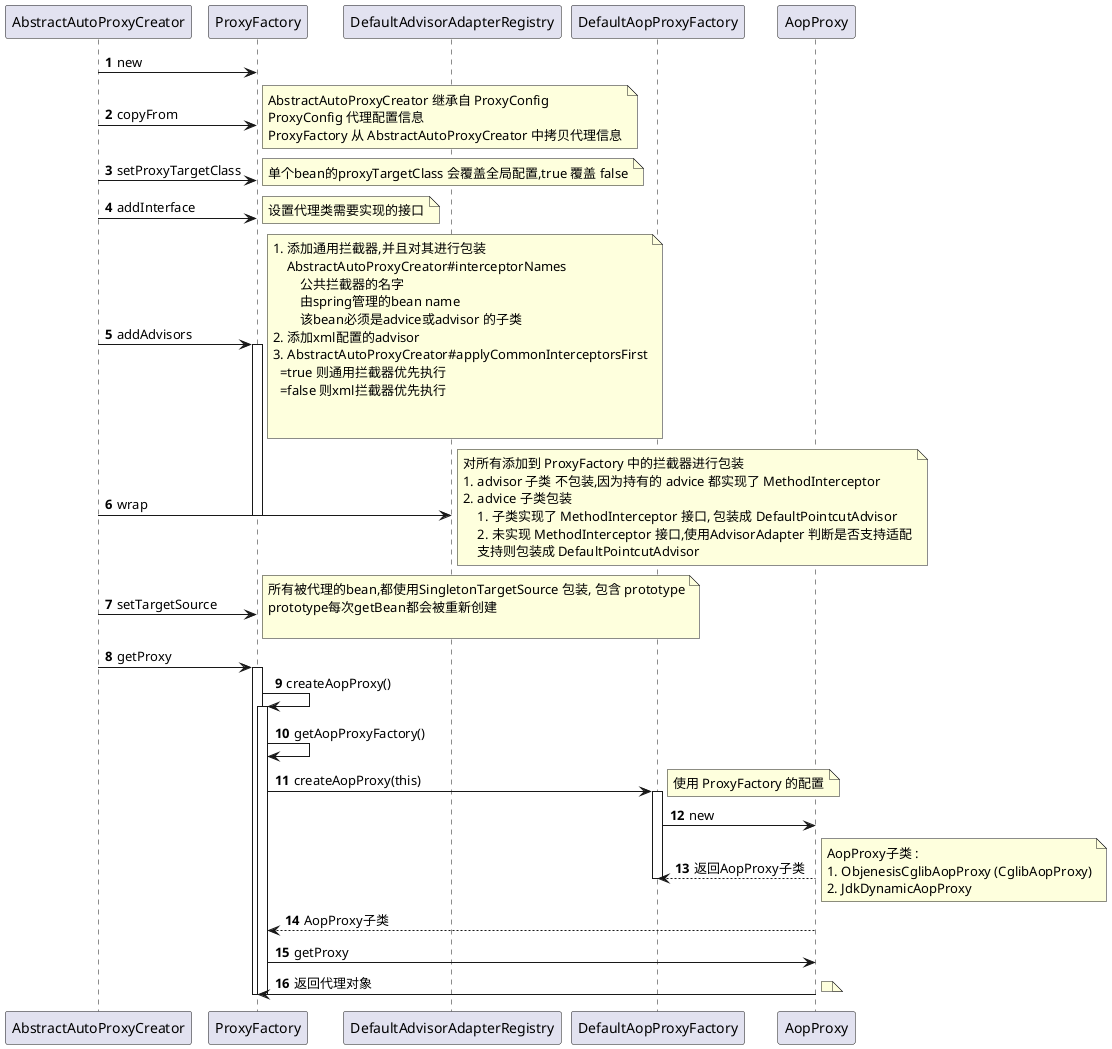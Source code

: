 @startuml
'https://plantuml.com/sequence-diagram

autonumber

AbstractAutoProxyCreator -> ProxyFactory : new
AbstractAutoProxyCreator -> ProxyFactory : copyFrom
note right
AbstractAutoProxyCreator 继承自 ProxyConfig
ProxyConfig 代理配置信息
ProxyFactory 从 AbstractAutoProxyCreator 中拷贝代理信息
end note

AbstractAutoProxyCreator -> ProxyFactory : setProxyTargetClass
note right
单个bean的proxyTargetClass 会覆盖全局配置,true 覆盖 false
end note

AbstractAutoProxyCreator -> ProxyFactory : addInterface
note right
设置代理类需要实现的接口
end note

AbstractAutoProxyCreator -> ProxyFactory ++ : addAdvisors
note right
    # 添加通用拦截器,并且对其进行包装
        AbstractAutoProxyCreator#interceptorNames
            公共拦截器的名字
            由spring管理的bean name
            该bean必须是advice或advisor 的子类
    # 添加xml配置的advisor
    # AbstractAutoProxyCreator#applyCommonInterceptorsFirst
      =true 则通用拦截器优先执行
      =false 则xml拦截器优先执行


    end note
    AbstractAutoProxyCreator -> DefaultAdvisorAdapterRegistry : wrap
    note right
    对所有添加到 ProxyFactory 中的拦截器进行包装
    # advisor 子类 不包装,因为持有的 advice 都实现了 MethodInterceptor
    # advice 子类包装
    ## 子类实现了 MethodInterceptor 接口, 包装成 DefaultPointcutAdvisor
    ## 未实现 MethodInterceptor 接口,使用AdvisorAdapter 判断是否支持适配
        支持则包装成 DefaultPointcutAdvisor
    end note
deactivate

AbstractAutoProxyCreator -> ProxyFactory : setTargetSource
note right
所有被代理的bean,都使用SingletonTargetSource 包装, 包含 prototype
prototype每次getBean都会被重新创建

end note





AbstractAutoProxyCreator -> ProxyFactory ++ : getProxy
    ProxyFactory -> ProxyFactory ++ : createAopProxy()
    ProxyFactory -> ProxyFactory  : getAopProxyFactory()
    ProxyFactory -> DefaultAopProxyFactory ++ : createAopProxy(this)
    note right
    使用 ProxyFactory 的配置
    end note
        DefaultAopProxyFactory -> AopProxy : new
        AopProxy --> DefaultAopProxyFactory : 返回AopProxy子类
        note right
        AopProxy子类 :
        # ObjenesisCglibAopProxy (CglibAopProxy)
        # JdkDynamicAopProxy
        end note
    deactivate
    AopProxy --> ProxyFactory  : AopProxy子类


    ProxyFactory -> AopProxy : getProxy
    AopProxy -> ProxyFactory : 返回代理对象
    note right

    end note
    deactivate
deactivate



@enduml